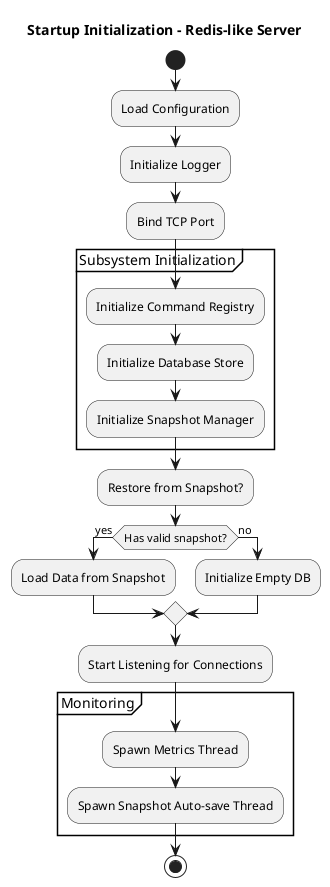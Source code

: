 @startuml
title Startup Initialization - Redis-like Server

start

:Load Configuration;
:Initialize Logger;
:Bind TCP Port;

partition "Subsystem Initialization" {
  :Initialize Command Registry;
  :Initialize Database Store;
  :Initialize Snapshot Manager;
}

:Restore from Snapshot?;
if (Has valid snapshot?) then (yes)
  :Load Data from Snapshot;
else (no)
  :Initialize Empty DB;
endif

:Start Listening for Connections;

partition "Monitoring" {
  :Spawn Metrics Thread;
  :Spawn Snapshot Auto-save Thread;
}

stop
@enduml

